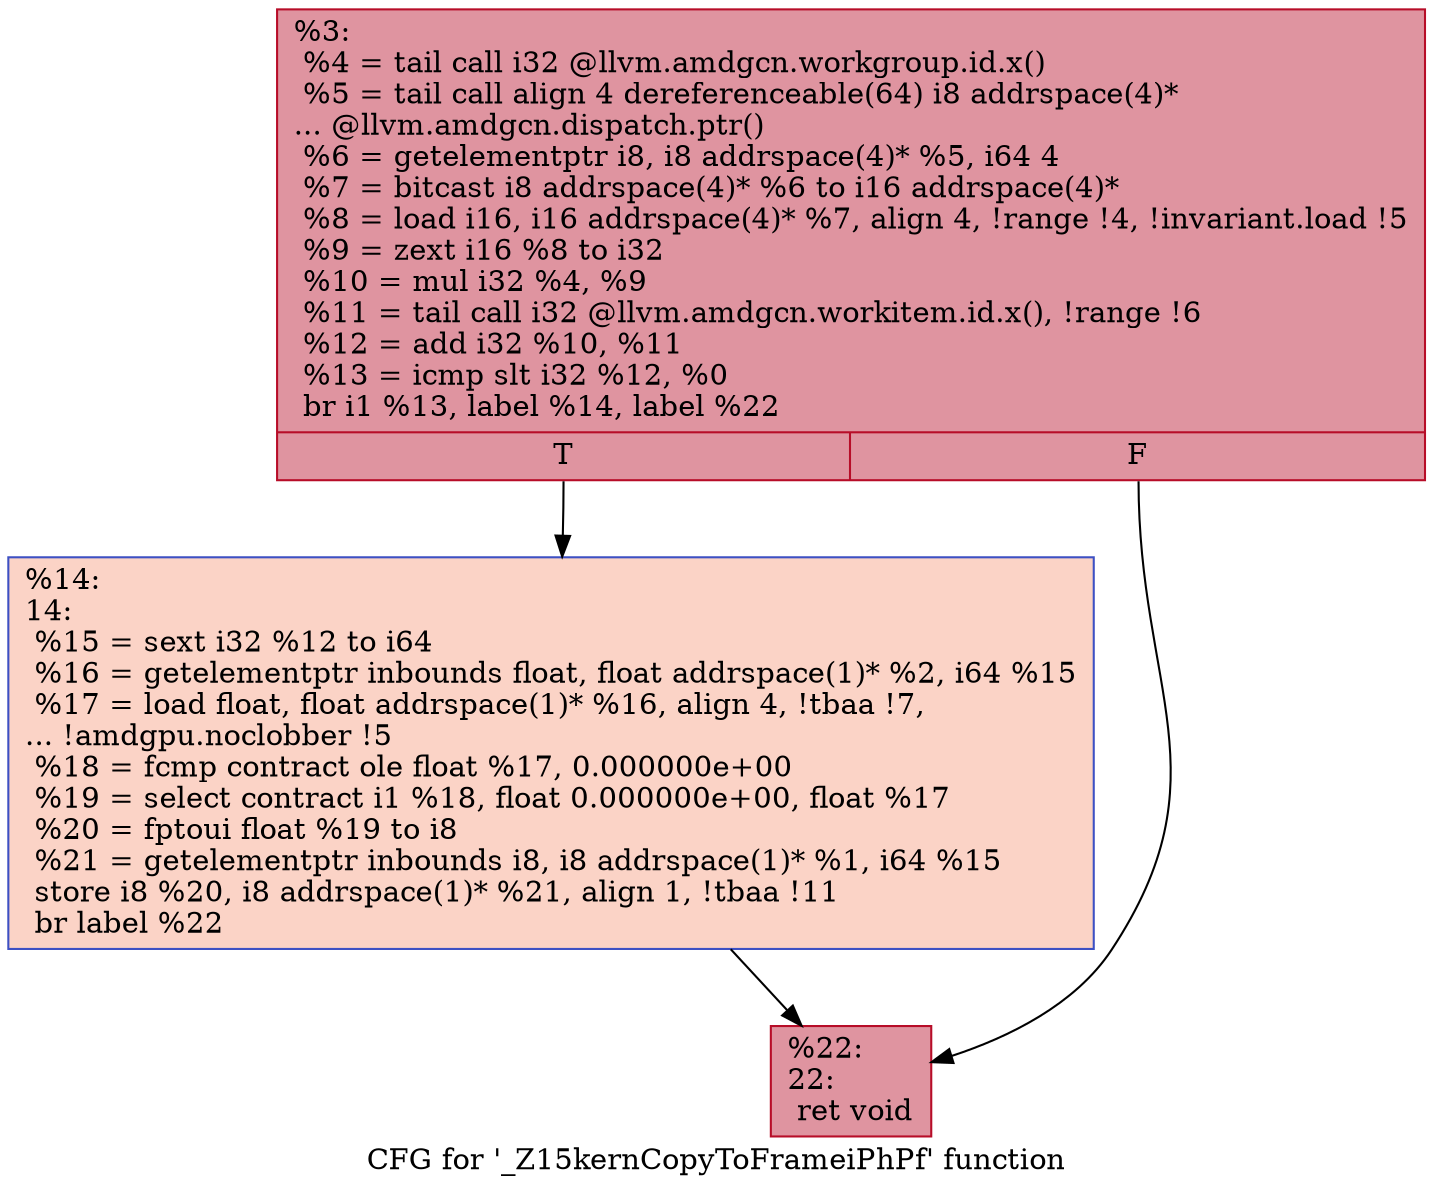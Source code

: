 digraph "CFG for '_Z15kernCopyToFrameiPhPf' function" {
	label="CFG for '_Z15kernCopyToFrameiPhPf' function";

	Node0x4c50080 [shape=record,color="#b70d28ff", style=filled, fillcolor="#b70d2870",label="{%3:\l  %4 = tail call i32 @llvm.amdgcn.workgroup.id.x()\l  %5 = tail call align 4 dereferenceable(64) i8 addrspace(4)*\l... @llvm.amdgcn.dispatch.ptr()\l  %6 = getelementptr i8, i8 addrspace(4)* %5, i64 4\l  %7 = bitcast i8 addrspace(4)* %6 to i16 addrspace(4)*\l  %8 = load i16, i16 addrspace(4)* %7, align 4, !range !4, !invariant.load !5\l  %9 = zext i16 %8 to i32\l  %10 = mul i32 %4, %9\l  %11 = tail call i32 @llvm.amdgcn.workitem.id.x(), !range !6\l  %12 = add i32 %10, %11\l  %13 = icmp slt i32 %12, %0\l  br i1 %13, label %14, label %22\l|{<s0>T|<s1>F}}"];
	Node0x4c50080:s0 -> Node0x4c51f80;
	Node0x4c50080:s1 -> Node0x4c52010;
	Node0x4c51f80 [shape=record,color="#3d50c3ff", style=filled, fillcolor="#f59c7d70",label="{%14:\l14:                                               \l  %15 = sext i32 %12 to i64\l  %16 = getelementptr inbounds float, float addrspace(1)* %2, i64 %15\l  %17 = load float, float addrspace(1)* %16, align 4, !tbaa !7,\l... !amdgpu.noclobber !5\l  %18 = fcmp contract ole float %17, 0.000000e+00\l  %19 = select contract i1 %18, float 0.000000e+00, float %17\l  %20 = fptoui float %19 to i8\l  %21 = getelementptr inbounds i8, i8 addrspace(1)* %1, i64 %15\l  store i8 %20, i8 addrspace(1)* %21, align 1, !tbaa !11\l  br label %22\l}"];
	Node0x4c51f80 -> Node0x4c52010;
	Node0x4c52010 [shape=record,color="#b70d28ff", style=filled, fillcolor="#b70d2870",label="{%22:\l22:                                               \l  ret void\l}"];
}
